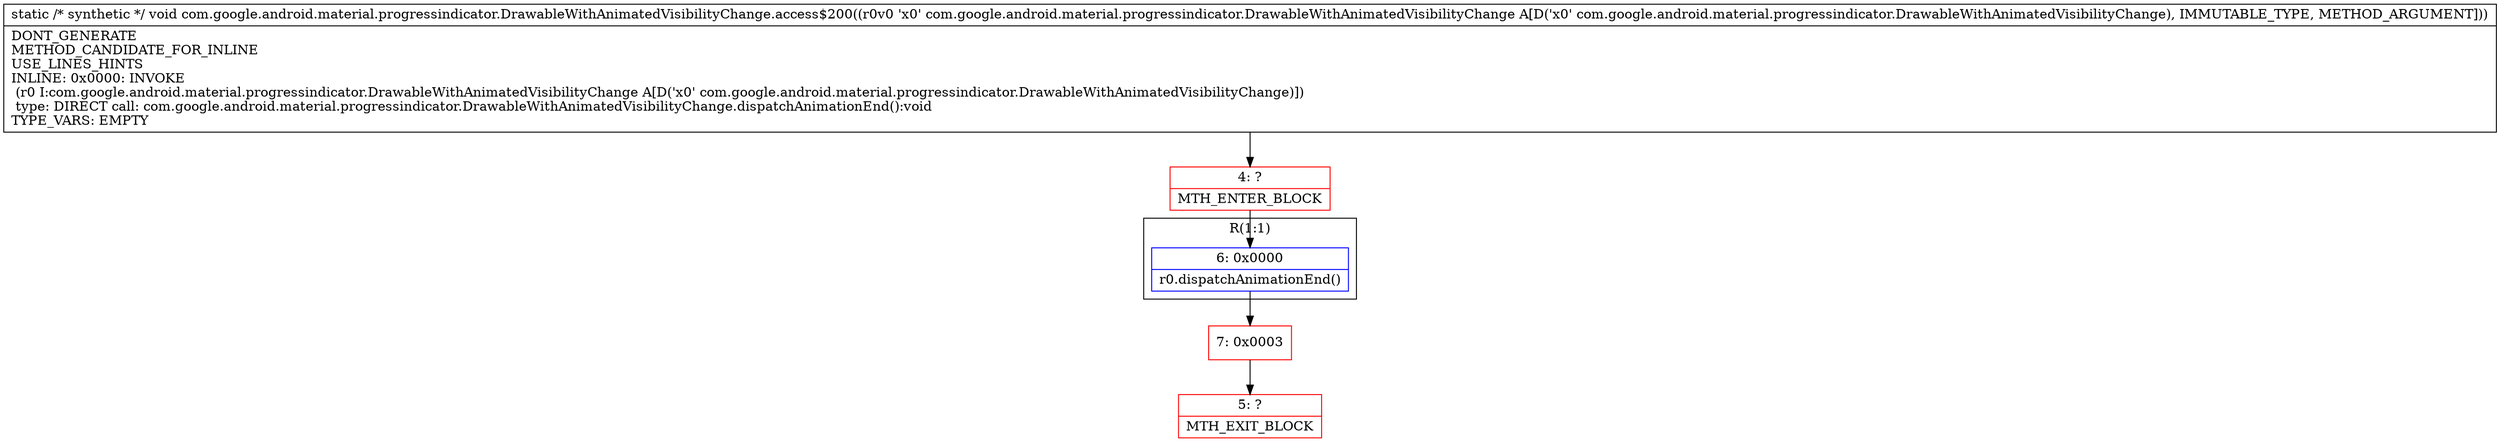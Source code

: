 digraph "CFG forcom.google.android.material.progressindicator.DrawableWithAnimatedVisibilityChange.access$200(Lcom\/google\/android\/material\/progressindicator\/DrawableWithAnimatedVisibilityChange;)V" {
subgraph cluster_Region_1871913876 {
label = "R(1:1)";
node [shape=record,color=blue];
Node_6 [shape=record,label="{6\:\ 0x0000|r0.dispatchAnimationEnd()\l}"];
}
Node_4 [shape=record,color=red,label="{4\:\ ?|MTH_ENTER_BLOCK\l}"];
Node_7 [shape=record,color=red,label="{7\:\ 0x0003}"];
Node_5 [shape=record,color=red,label="{5\:\ ?|MTH_EXIT_BLOCK\l}"];
MethodNode[shape=record,label="{static \/* synthetic *\/ void com.google.android.material.progressindicator.DrawableWithAnimatedVisibilityChange.access$200((r0v0 'x0' com.google.android.material.progressindicator.DrawableWithAnimatedVisibilityChange A[D('x0' com.google.android.material.progressindicator.DrawableWithAnimatedVisibilityChange), IMMUTABLE_TYPE, METHOD_ARGUMENT]))  | DONT_GENERATE\lMETHOD_CANDIDATE_FOR_INLINE\lUSE_LINES_HINTS\lINLINE: 0x0000: INVOKE  \l  (r0 I:com.google.android.material.progressindicator.DrawableWithAnimatedVisibilityChange A[D('x0' com.google.android.material.progressindicator.DrawableWithAnimatedVisibilityChange)])\l type: DIRECT call: com.google.android.material.progressindicator.DrawableWithAnimatedVisibilityChange.dispatchAnimationEnd():void\lTYPE_VARS: EMPTY\l}"];
MethodNode -> Node_4;Node_6 -> Node_7;
Node_4 -> Node_6;
Node_7 -> Node_5;
}

